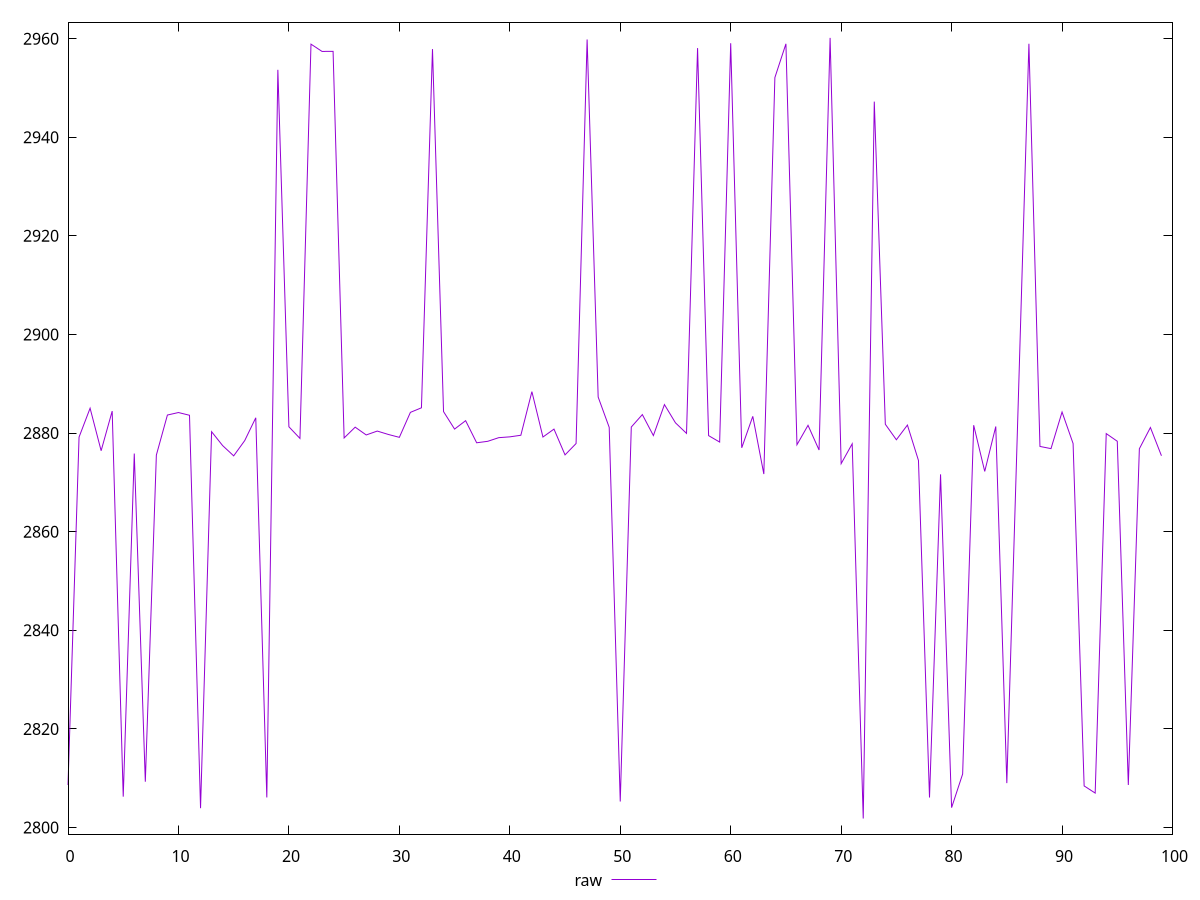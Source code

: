 reset
set terminal svg size 640, 490 enhanced background rgb 'white'
set output "report_00007_2020-12-11T15:55:29.892Z/largest-contentful-paint/samples/pages+cached+noexternal+nofonts+nosvg+noimg/raw/values.svg"

$raw <<EOF
0 2808.6190000000006
1 2879.1762
2 2885.0386499999995
3 2876.4148999999998
4 2884.453599999999
5 2806.247799999999
6 2875.8465000000006
7 2809.2830500000005
8 2875.53575
9 2883.6553
10 2884.1623499999996
11 2883.606750000001
12 2803.9116000000004
13 2880.2756500000005
14 2877.4591999999993
15 2875.375249999999
16 2878.4726999999993
17 2883.099
18 2806.0869999999995
19 2953.6754999999985
20 2881.2737499999994
21 2878.9130500000006
22 2958.8807500000003
23 2957.40525
24 2957.423499999999
25 2879.00605
26 2881.1959000000006
27 2879.6163000000006
28 2880.4046000000008
29 2879.7176000000004
30 2879.13145
31 2884.19715
32 2885.1222
33 2957.88675
34 2884.3517999999995
35 2880.8057500000004
36 2882.511250000001
37 2878.02755
38 2878.325950000001
39 2879.0669000000003
40 2879.230450000001
41 2879.5545000000006
42 2888.4036
43 2879.195599999999
44 2880.8015
45 2875.57315
46 2877.8742500000008
47 2959.8337500000002
48 2887.3053000000004
49 2881.1540999999993
50 2805.2632000000003
51 2881.2230000000004
52 2883.7466999999997
53 2879.4905499999995
54 2885.7752499999992
55 2882.07365
56 2879.9377500000005
57 2958.0880000000006
58 2879.4780500000006
59 2878.173
60 2959.063750000001
61 2877.0103
62 2883.391849999999
63 2871.6878500000003
64 2952.0985
65 2958.9455000000007
66 2877.6322
67 2881.5726000000004
68 2876.560699999999
69 2960.146499999999
70 2873.792200000001
71 2877.8184499999993
72 2801.8191000000006
73 2947.21975
74 2881.78625
75 2878.64215
76 2881.6216999999997
77 2874.44275
78 2806.0744999999997
79 2871.630650000001
80 2804.024299999999
81 2810.8432499999994
82 2881.5900499999993
83 2872.2193000000007
84 2881.3294
85 2809.0043499999997
86 2883.6350999999995
87 2958.9640000000004
88 2877.2878499999993
89 2876.8422500000006
90 2884.2677
91 2877.8762
92 2808.4293
93 2806.978200000001
94 2879.8942500000003
95 2878.3373000000006
96 2808.62645
97 2876.814300000001
98 2881.126650000001
99 2875.3962500000007
EOF

set key outside below
set yrange [2798.6525520000005:2963.313047999999]

plot \
  $raw title "raw" with line, \


reset